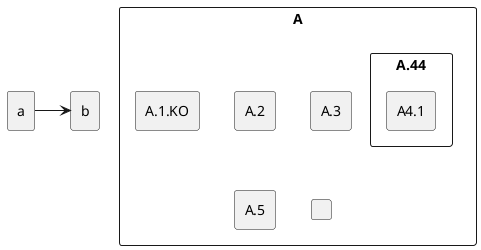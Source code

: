 {
  "sha1": "qnesujh1j0y8c3rthie1xgsgzm44hes",
  "insertion": {
    "when": "2024-06-04T17:28:42.657Z",
    "url": "https://forum.plantuml.net/11726/possible-hide-component-icon-component-bracketed-component",
    "user": "plantuml@gmail.com"
  }
}
@startuml
skinparam BackgroundColor transparent

'skinparam componentStyle uml2
skinparam componentStyle rectangle

component A {
   component "A.1.KO" {
}
   component A.44 {
      [A4.1]
}
   component "A.2"
   [A.3]
   component A.5 [
A.5] 
   component A.6 [
]
}

[a]->[b]
@enduml
